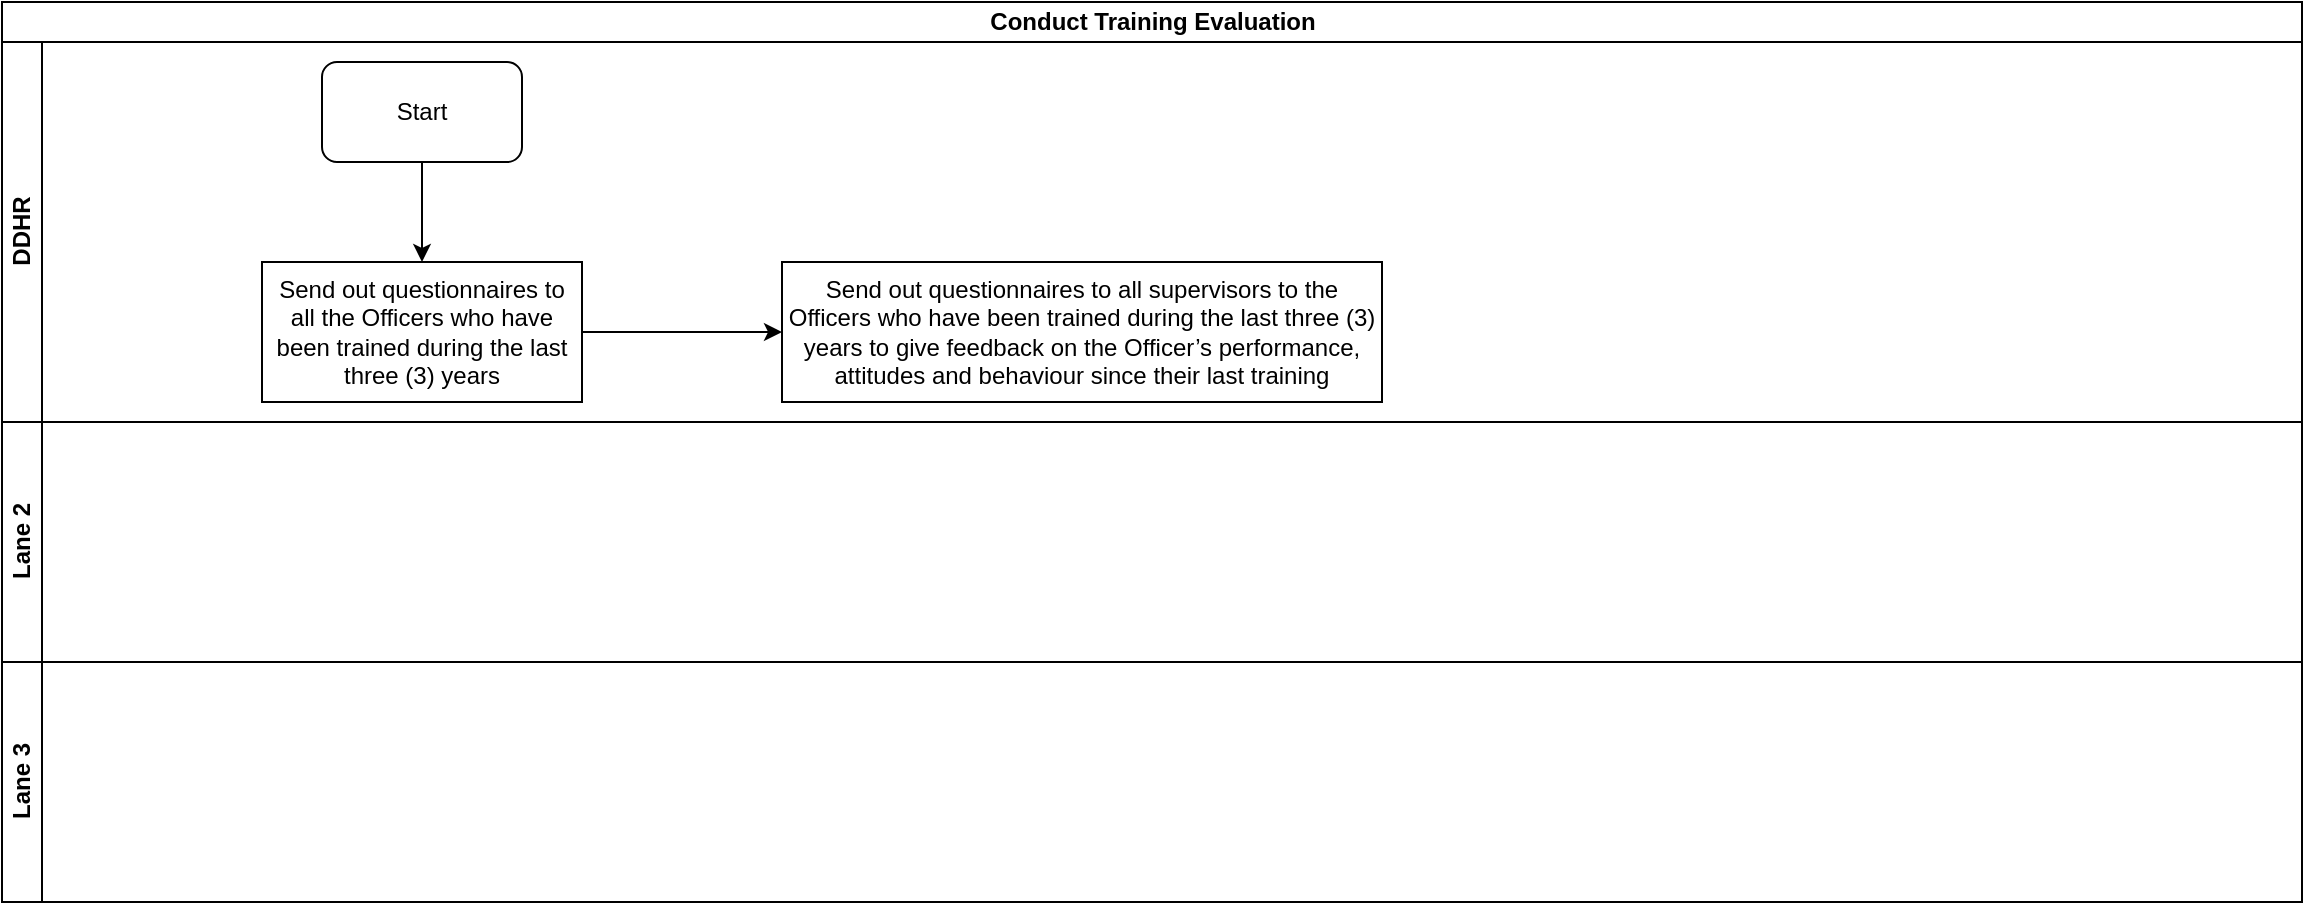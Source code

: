 <mxfile version="13.10.4" type="github">
  <diagram id="C-Z9xWYiqcwN5YgLJnE1" name="Page-1">
    <mxGraphModel dx="1038" dy="547" grid="1" gridSize="10" guides="1" tooltips="1" connect="1" arrows="1" fold="1" page="1" pageScale="1" pageWidth="1169" pageHeight="827" math="0" shadow="0">
      <root>
        <mxCell id="0" />
        <mxCell id="1" parent="0" />
        <mxCell id="J6xqg7GXFHYMLYkUjcn5-1" value="Conduct Training Evaluation" style="swimlane;html=1;childLayout=stackLayout;resizeParent=1;resizeParentMax=0;horizontal=1;startSize=20;horizontalStack=0;" parent="1" vertex="1">
          <mxGeometry x="10" y="10" width="1150" height="450" as="geometry" />
        </mxCell>
        <mxCell id="J6xqg7GXFHYMLYkUjcn5-2" value="DDHR" style="swimlane;html=1;startSize=20;horizontal=0;" parent="J6xqg7GXFHYMLYkUjcn5-1" vertex="1">
          <mxGeometry y="20" width="1150" height="190" as="geometry" />
        </mxCell>
        <mxCell id="9-p3QIqHMCxuxGA2po6K-1" value="Start" style="rounded=1;whiteSpace=wrap;html=1;" vertex="1" parent="J6xqg7GXFHYMLYkUjcn5-2">
          <mxGeometry x="160" y="10" width="100" height="50" as="geometry" />
        </mxCell>
        <mxCell id="9-p3QIqHMCxuxGA2po6K-2" value="Send out questionnaires to all the Officers who have been trained during the last three (3) years" style="rounded=0;whiteSpace=wrap;html=1;" vertex="1" parent="J6xqg7GXFHYMLYkUjcn5-2">
          <mxGeometry x="130" y="110" width="160" height="70" as="geometry" />
        </mxCell>
        <mxCell id="9-p3QIqHMCxuxGA2po6K-4" value="" style="edgeStyle=orthogonalEdgeStyle;rounded=0;orthogonalLoop=1;jettySize=auto;html=1;entryX=0.5;entryY=0;entryDx=0;entryDy=0;" edge="1" parent="J6xqg7GXFHYMLYkUjcn5-2" source="9-p3QIqHMCxuxGA2po6K-1" target="9-p3QIqHMCxuxGA2po6K-2">
          <mxGeometry relative="1" as="geometry">
            <mxPoint x="210" y="135" as="targetPoint" />
          </mxGeometry>
        </mxCell>
        <mxCell id="J6xqg7GXFHYMLYkUjcn5-3" value="Lane 2" style="swimlane;html=1;startSize=20;horizontal=0;" parent="J6xqg7GXFHYMLYkUjcn5-1" vertex="1">
          <mxGeometry y="210" width="1150" height="120" as="geometry" />
        </mxCell>
        <mxCell id="J6xqg7GXFHYMLYkUjcn5-4" value="Lane 3" style="swimlane;html=1;startSize=20;horizontal=0;" parent="J6xqg7GXFHYMLYkUjcn5-1" vertex="1">
          <mxGeometry y="330" width="1150" height="120" as="geometry" />
        </mxCell>
        <mxCell id="9-p3QIqHMCxuxGA2po6K-5" value="Send out questionnaires to all supervisors to the Officers who have been trained during the last three (3) years to give feedback on the Officer’s performance, attitudes and behaviour since their last training" style="whiteSpace=wrap;html=1;rounded=0;" vertex="1" parent="1">
          <mxGeometry x="400" y="140" width="300" height="70" as="geometry" />
        </mxCell>
        <mxCell id="9-p3QIqHMCxuxGA2po6K-6" value="" style="edgeStyle=orthogonalEdgeStyle;rounded=0;orthogonalLoop=1;jettySize=auto;html=1;" edge="1" parent="1" source="9-p3QIqHMCxuxGA2po6K-2" target="9-p3QIqHMCxuxGA2po6K-5">
          <mxGeometry relative="1" as="geometry" />
        </mxCell>
      </root>
    </mxGraphModel>
  </diagram>
</mxfile>
